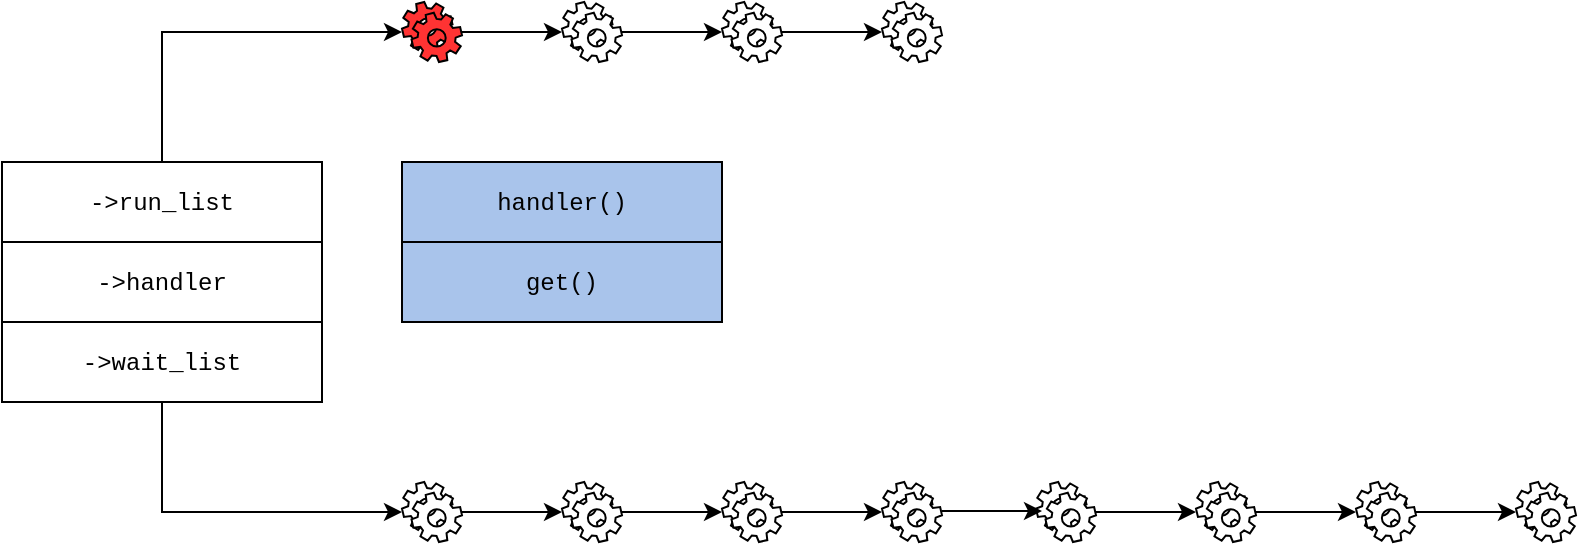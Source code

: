 <mxfile version="14.1.8" type="device"><diagram id="raNwxoly8xd7HDgFjk4U" name="Page-1"><mxGraphModel dx="1346" dy="1003" grid="1" gridSize="10" guides="1" tooltips="1" connect="1" arrows="1" fold="1" page="1" pageScale="1" pageWidth="827" pageHeight="1169" math="0" shadow="0"><root><mxCell id="0"/><mxCell id="1" parent="0"/><mxCell id="UIcE7scrR7a0u1FjB5Fe-1" value="&lt;font face=&quot;Courier New&quot;&gt;-&amp;gt;handler&lt;/font&gt;" style="rounded=0;whiteSpace=wrap;html=1;fillColor=#FFFFFF;" parent="1" vertex="1"><mxGeometry x="40" y="160" width="160" height="40" as="geometry"/></mxCell><mxCell id="e9rt_OaOFcIw_e5gKs-_-25" style="edgeStyle=orthogonalEdgeStyle;rounded=0;orthogonalLoop=1;jettySize=auto;html=1;exitX=0.5;exitY=1;exitDx=0;exitDy=0;" edge="1" parent="1" source="UIcE7scrR7a0u1FjB5Fe-2" target="e9rt_OaOFcIw_e5gKs-_-10"><mxGeometry relative="1" as="geometry"><Array as="points"><mxPoint x="120" y="295"/></Array></mxGeometry></mxCell><mxCell id="UIcE7scrR7a0u1FjB5Fe-2" value="&lt;font face=&quot;Courier New&quot;&gt;-&amp;gt;wait_list&lt;/font&gt;" style="rounded=0;whiteSpace=wrap;html=1;fillColor=#FFFFFF;" parent="1" vertex="1"><mxGeometry x="40" y="200" width="160" height="40" as="geometry"/></mxCell><mxCell id="e9rt_OaOFcIw_e5gKs-_-9" style="edgeStyle=orthogonalEdgeStyle;rounded=0;orthogonalLoop=1;jettySize=auto;html=1;exitX=0.5;exitY=0;exitDx=0;exitDy=0;" edge="1" parent="1" source="zPFSydprOPuWftWVaTmV-1" target="e9rt_OaOFcIw_e5gKs-_-1"><mxGeometry relative="1" as="geometry"><mxPoint x="130" y="60" as="targetPoint"/><Array as="points"><mxPoint x="120" y="55"/></Array></mxGeometry></mxCell><mxCell id="zPFSydprOPuWftWVaTmV-1" value="&lt;font face=&quot;Courier New&quot;&gt;-&amp;gt;run_list&lt;/font&gt;" style="rounded=0;whiteSpace=wrap;html=1;fillColor=#FFFFFF;" parent="1" vertex="1"><mxGeometry x="40" y="120" width="160" height="40" as="geometry"/></mxCell><mxCell id="e9rt_OaOFcIw_e5gKs-_-1" value="" style="shape=mxgraph.bpmn.service_task;html=1;outlineConnect=0;fillColor=#FF3333;" vertex="1" parent="1"><mxGeometry x="240" y="40" width="30" height="30" as="geometry"/></mxCell><mxCell id="e9rt_OaOFcIw_e5gKs-_-2" value="" style="shape=mxgraph.bpmn.service_task;html=1;outlineConnect=0;" vertex="1" parent="1"><mxGeometry x="320" y="40" width="30" height="30" as="geometry"/></mxCell><mxCell id="e9rt_OaOFcIw_e5gKs-_-3" value="" style="endArrow=classic;html=1;" edge="1" parent="1" source="e9rt_OaOFcIw_e5gKs-_-1" target="e9rt_OaOFcIw_e5gKs-_-2"><mxGeometry width="50" height="50" relative="1" as="geometry"><mxPoint x="280" y="50" as="sourcePoint"/><mxPoint x="440" y="490" as="targetPoint"/></mxGeometry></mxCell><mxCell id="e9rt_OaOFcIw_e5gKs-_-5" value="" style="shape=mxgraph.bpmn.service_task;html=1;outlineConnect=0;" vertex="1" parent="1"><mxGeometry x="400" y="40" width="30" height="30" as="geometry"/></mxCell><mxCell id="e9rt_OaOFcIw_e5gKs-_-6" value="" style="endArrow=classic;html=1;" edge="1" parent="1" target="e9rt_OaOFcIw_e5gKs-_-5"><mxGeometry width="50" height="50" relative="1" as="geometry"><mxPoint x="350" y="55" as="sourcePoint"/><mxPoint x="520" y="490" as="targetPoint"/></mxGeometry></mxCell><mxCell id="e9rt_OaOFcIw_e5gKs-_-7" value="" style="shape=mxgraph.bpmn.service_task;html=1;outlineConnect=0;" vertex="1" parent="1"><mxGeometry x="480" y="40" width="30" height="30" as="geometry"/></mxCell><mxCell id="e9rt_OaOFcIw_e5gKs-_-8" value="" style="endArrow=classic;html=1;" edge="1" parent="1" target="e9rt_OaOFcIw_e5gKs-_-7"><mxGeometry width="50" height="50" relative="1" as="geometry"><mxPoint x="430" y="55" as="sourcePoint"/><mxPoint x="600" y="490" as="targetPoint"/></mxGeometry></mxCell><mxCell id="e9rt_OaOFcIw_e5gKs-_-10" value="" style="shape=mxgraph.bpmn.service_task;html=1;outlineConnect=0;" vertex="1" parent="1"><mxGeometry x="240" y="280" width="30" height="30" as="geometry"/></mxCell><mxCell id="e9rt_OaOFcIw_e5gKs-_-11" value="" style="shape=mxgraph.bpmn.service_task;html=1;outlineConnect=0;" vertex="1" parent="1"><mxGeometry x="320" y="280" width="30" height="30" as="geometry"/></mxCell><mxCell id="e9rt_OaOFcIw_e5gKs-_-12" value="" style="endArrow=classic;html=1;" edge="1" parent="1" source="e9rt_OaOFcIw_e5gKs-_-10" target="e9rt_OaOFcIw_e5gKs-_-11"><mxGeometry width="50" height="50" relative="1" as="geometry"><mxPoint x="280" y="290" as="sourcePoint"/><mxPoint x="440" y="730" as="targetPoint"/></mxGeometry></mxCell><mxCell id="e9rt_OaOFcIw_e5gKs-_-13" value="" style="shape=mxgraph.bpmn.service_task;html=1;outlineConnect=0;" vertex="1" parent="1"><mxGeometry x="400" y="280" width="30" height="30" as="geometry"/></mxCell><mxCell id="e9rt_OaOFcIw_e5gKs-_-14" value="" style="endArrow=classic;html=1;" edge="1" parent="1" target="e9rt_OaOFcIw_e5gKs-_-13"><mxGeometry width="50" height="50" relative="1" as="geometry"><mxPoint x="350" y="295" as="sourcePoint"/><mxPoint x="520" y="730" as="targetPoint"/></mxGeometry></mxCell><mxCell id="e9rt_OaOFcIw_e5gKs-_-15" value="" style="shape=mxgraph.bpmn.service_task;html=1;outlineConnect=0;" vertex="1" parent="1"><mxGeometry x="480" y="280" width="30" height="30" as="geometry"/></mxCell><mxCell id="e9rt_OaOFcIw_e5gKs-_-16" value="" style="endArrow=classic;html=1;" edge="1" parent="1" target="e9rt_OaOFcIw_e5gKs-_-15"><mxGeometry width="50" height="50" relative="1" as="geometry"><mxPoint x="430" y="295" as="sourcePoint"/><mxPoint x="600" y="730" as="targetPoint"/></mxGeometry></mxCell><mxCell id="e9rt_OaOFcIw_e5gKs-_-17" value="" style="shape=mxgraph.bpmn.service_task;html=1;outlineConnect=0;" vertex="1" parent="1"><mxGeometry x="557" y="280" width="30" height="30" as="geometry"/></mxCell><mxCell id="e9rt_OaOFcIw_e5gKs-_-18" value="" style="shape=mxgraph.bpmn.service_task;html=1;outlineConnect=0;" vertex="1" parent="1"><mxGeometry x="637" y="280" width="30" height="30" as="geometry"/></mxCell><mxCell id="e9rt_OaOFcIw_e5gKs-_-19" value="" style="endArrow=classic;html=1;" edge="1" parent="1" source="e9rt_OaOFcIw_e5gKs-_-17" target="e9rt_OaOFcIw_e5gKs-_-18"><mxGeometry width="50" height="50" relative="1" as="geometry"><mxPoint x="597" y="290" as="sourcePoint"/><mxPoint x="757" y="730" as="targetPoint"/></mxGeometry></mxCell><mxCell id="e9rt_OaOFcIw_e5gKs-_-20" value="" style="shape=mxgraph.bpmn.service_task;html=1;outlineConnect=0;" vertex="1" parent="1"><mxGeometry x="717" y="280" width="30" height="30" as="geometry"/></mxCell><mxCell id="e9rt_OaOFcIw_e5gKs-_-21" value="" style="endArrow=classic;html=1;" edge="1" parent="1" target="e9rt_OaOFcIw_e5gKs-_-20"><mxGeometry width="50" height="50" relative="1" as="geometry"><mxPoint x="667" y="295" as="sourcePoint"/><mxPoint x="837" y="730" as="targetPoint"/></mxGeometry></mxCell><mxCell id="e9rt_OaOFcIw_e5gKs-_-22" value="" style="shape=mxgraph.bpmn.service_task;html=1;outlineConnect=0;" vertex="1" parent="1"><mxGeometry x="797" y="280" width="30" height="30" as="geometry"/></mxCell><mxCell id="e9rt_OaOFcIw_e5gKs-_-23" value="" style="endArrow=classic;html=1;" edge="1" parent="1" target="e9rt_OaOFcIw_e5gKs-_-22"><mxGeometry width="50" height="50" relative="1" as="geometry"><mxPoint x="747" y="295" as="sourcePoint"/><mxPoint x="917" y="730" as="targetPoint"/></mxGeometry></mxCell><mxCell id="e9rt_OaOFcIw_e5gKs-_-24" value="" style="endArrow=classic;html=1;" edge="1" parent="1"><mxGeometry width="50" height="50" relative="1" as="geometry"><mxPoint x="510" y="294.5" as="sourcePoint"/><mxPoint x="560" y="294.5" as="targetPoint"/></mxGeometry></mxCell><mxCell id="e9rt_OaOFcIw_e5gKs-_-27" value="&lt;font face=&quot;Courier New&quot;&gt;handler()&lt;/font&gt;" style="rounded=0;whiteSpace=wrap;html=1;fillColor=#A9C4EB;" vertex="1" parent="1"><mxGeometry x="240" y="120" width="160" height="40" as="geometry"/></mxCell><mxCell id="e9rt_OaOFcIw_e5gKs-_-28" value="&lt;font face=&quot;Courier New&quot;&gt;get()&lt;/font&gt;" style="rounded=0;whiteSpace=wrap;html=1;fillColor=#A9C4EB;" vertex="1" parent="1"><mxGeometry x="240" y="160" width="160" height="40" as="geometry"/></mxCell></root></mxGraphModel></diagram></mxfile>
